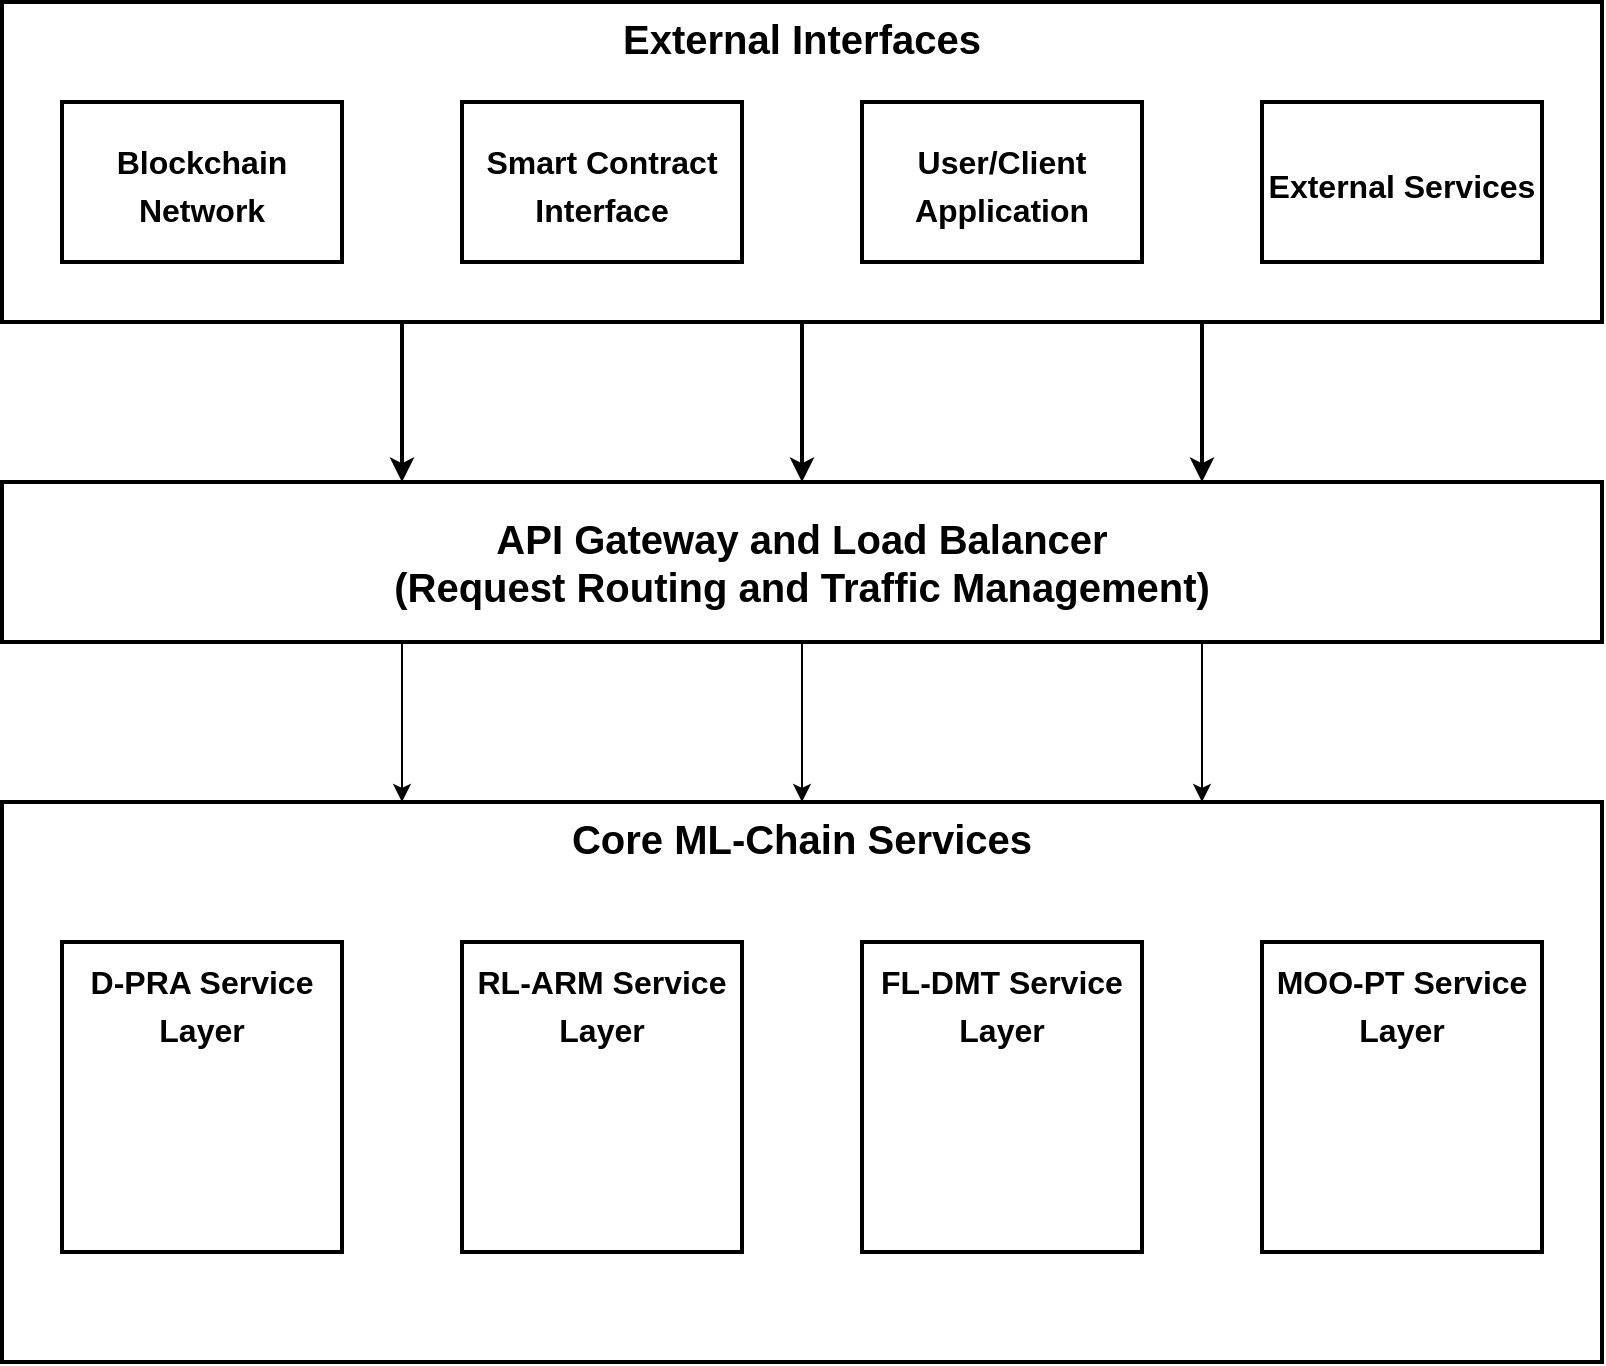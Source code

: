 <mxfile version="26.0.13">
  <diagram name="Page-1" id="UYFjqTbqg0fuEyXa1Zaf">
    <mxGraphModel dx="1179" dy="625" grid="1" gridSize="10" guides="1" tooltips="1" connect="1" arrows="1" fold="1" page="1" pageScale="1" pageWidth="827" pageHeight="1169" math="0" shadow="0">
      <root>
        <mxCell id="0" />
        <mxCell id="1" parent="0" />
        <mxCell id="T6drmKnqL6TJFt0mdkRS-11" style="edgeStyle=orthogonalEdgeStyle;rounded=0;orthogonalLoop=1;jettySize=auto;html=1;exitX=0.5;exitY=1;exitDx=0;exitDy=0;strokeWidth=2;" edge="1" parent="1" source="T6drmKnqL6TJFt0mdkRS-1" target="T6drmKnqL6TJFt0mdkRS-10">
          <mxGeometry relative="1" as="geometry" />
        </mxCell>
        <mxCell id="T6drmKnqL6TJFt0mdkRS-12" style="edgeStyle=orthogonalEdgeStyle;rounded=0;orthogonalLoop=1;jettySize=auto;html=1;exitX=0.75;exitY=1;exitDx=0;exitDy=0;entryX=0.75;entryY=0;entryDx=0;entryDy=0;strokeWidth=2;" edge="1" parent="1" source="T6drmKnqL6TJFt0mdkRS-1" target="T6drmKnqL6TJFt0mdkRS-10">
          <mxGeometry relative="1" as="geometry" />
        </mxCell>
        <mxCell id="T6drmKnqL6TJFt0mdkRS-13" style="edgeStyle=orthogonalEdgeStyle;rounded=0;orthogonalLoop=1;jettySize=auto;html=1;exitX=0.25;exitY=1;exitDx=0;exitDy=0;entryX=0.25;entryY=0;entryDx=0;entryDy=0;strokeWidth=2;" edge="1" parent="1" source="T6drmKnqL6TJFt0mdkRS-1" target="T6drmKnqL6TJFt0mdkRS-10">
          <mxGeometry relative="1" as="geometry" />
        </mxCell>
        <mxCell id="T6drmKnqL6TJFt0mdkRS-1" value="External Interfaces" style="rounded=0;whiteSpace=wrap;html=1;fontSize=20;fontStyle=1;verticalAlign=top;strokeWidth=2;labelBorderColor=none;textShadow=0;glass=0;shadow=0;" vertex="1" parent="1">
          <mxGeometry x="14" y="40" width="800" height="160" as="geometry" />
        </mxCell>
        <mxCell id="T6drmKnqL6TJFt0mdkRS-2" value="&lt;font style=&quot;font-size: 16px;&quot;&gt;Blockchain Network&lt;/font&gt;" style="rounded=0;whiteSpace=wrap;html=1;fontSize=20;fontStyle=1;shadow=0;glass=0;strokeWidth=2;" vertex="1" parent="1">
          <mxGeometry x="44" y="90" width="140" height="80" as="geometry" />
        </mxCell>
        <mxCell id="T6drmKnqL6TJFt0mdkRS-7" value="&lt;font style=&quot;font-size: 16px;&quot;&gt;Smart Contract Interface&lt;/font&gt;" style="rounded=0;whiteSpace=wrap;html=1;fontSize=20;fontStyle=1;shadow=0;glass=0;strokeWidth=2;" vertex="1" parent="1">
          <mxGeometry x="244" y="90" width="140" height="80" as="geometry" />
        </mxCell>
        <mxCell id="T6drmKnqL6TJFt0mdkRS-8" value="&lt;font style=&quot;font-size: 16px;&quot;&gt;User/Client Application&lt;/font&gt;" style="rounded=0;whiteSpace=wrap;html=1;fontSize=20;fontStyle=1;shadow=0;glass=0;strokeWidth=2;" vertex="1" parent="1">
          <mxGeometry x="444" y="90" width="140" height="80" as="geometry" />
        </mxCell>
        <mxCell id="T6drmKnqL6TJFt0mdkRS-9" value="&lt;font style=&quot;font-size: 16px;&quot;&gt;External Services&lt;/font&gt;" style="rounded=0;whiteSpace=wrap;html=1;fontSize=20;fontStyle=1;shadow=0;glass=0;strokeWidth=2;" vertex="1" parent="1">
          <mxGeometry x="644" y="90" width="140" height="80" as="geometry" />
        </mxCell>
        <mxCell id="T6drmKnqL6TJFt0mdkRS-15" style="edgeStyle=orthogonalEdgeStyle;rounded=0;orthogonalLoop=1;jettySize=auto;html=1;exitX=0.25;exitY=1;exitDx=0;exitDy=0;entryX=0.25;entryY=0;entryDx=0;entryDy=0;" edge="1" parent="1" source="T6drmKnqL6TJFt0mdkRS-10" target="T6drmKnqL6TJFt0mdkRS-14">
          <mxGeometry relative="1" as="geometry" />
        </mxCell>
        <mxCell id="T6drmKnqL6TJFt0mdkRS-16" style="edgeStyle=orthogonalEdgeStyle;rounded=0;orthogonalLoop=1;jettySize=auto;html=1;exitX=0.5;exitY=1;exitDx=0;exitDy=0;entryX=0.5;entryY=0;entryDx=0;entryDy=0;" edge="1" parent="1" source="T6drmKnqL6TJFt0mdkRS-10" target="T6drmKnqL6TJFt0mdkRS-14">
          <mxGeometry relative="1" as="geometry" />
        </mxCell>
        <mxCell id="T6drmKnqL6TJFt0mdkRS-17" style="edgeStyle=orthogonalEdgeStyle;rounded=0;orthogonalLoop=1;jettySize=auto;html=1;exitX=0.75;exitY=1;exitDx=0;exitDy=0;entryX=0.75;entryY=0;entryDx=0;entryDy=0;" edge="1" parent="1" source="T6drmKnqL6TJFt0mdkRS-10" target="T6drmKnqL6TJFt0mdkRS-14">
          <mxGeometry relative="1" as="geometry" />
        </mxCell>
        <mxCell id="T6drmKnqL6TJFt0mdkRS-10" value="API Gateway and Load Balancer&lt;br&gt;(Request Routing and Traffic Management)" style="rounded=0;whiteSpace=wrap;html=1;fontSize=20;fontStyle=1;verticalAlign=middle;strokeWidth=2;labelPosition=center;verticalLabelPosition=middle;align=center;labelBackgroundColor=none;labelBorderColor=none;textShadow=0;" vertex="1" parent="1">
          <mxGeometry x="14" y="280" width="800" height="80" as="geometry" />
        </mxCell>
        <mxCell id="T6drmKnqL6TJFt0mdkRS-14" value="Core ML-Chain Services" style="rounded=0;whiteSpace=wrap;html=1;fontSize=20;fontStyle=1;verticalAlign=top;strokeWidth=2;labelPosition=center;verticalLabelPosition=middle;align=center;labelBackgroundColor=none;labelBorderColor=none;textShadow=0;" vertex="1" parent="1">
          <mxGeometry x="14" y="440" width="800" height="280" as="geometry" />
        </mxCell>
        <mxCell id="T6drmKnqL6TJFt0mdkRS-44" value="&lt;font style=&quot;font-size: 16px;&quot;&gt;D-PRA Service Layer&lt;/font&gt;" style="rounded=0;whiteSpace=wrap;html=1;fontSize=20;fontStyle=1;shadow=0;glass=0;strokeWidth=2;verticalAlign=top;" vertex="1" parent="1">
          <mxGeometry x="44" y="510" width="140" height="155" as="geometry" />
        </mxCell>
        <mxCell id="T6drmKnqL6TJFt0mdkRS-45" value="&lt;font style=&quot;font-size: 16px;&quot;&gt;RL-ARM Service Layer&lt;/font&gt;" style="rounded=0;whiteSpace=wrap;html=1;fontSize=20;fontStyle=1;shadow=0;glass=0;strokeWidth=2;verticalAlign=top;" vertex="1" parent="1">
          <mxGeometry x="244" y="510" width="140" height="155" as="geometry" />
        </mxCell>
        <mxCell id="T6drmKnqL6TJFt0mdkRS-46" value="&lt;font style=&quot;font-size: 16px;&quot;&gt;FL-DMT Service Layer&lt;/font&gt;" style="rounded=0;whiteSpace=wrap;html=1;fontSize=20;fontStyle=1;shadow=0;glass=0;strokeWidth=2;verticalAlign=top;" vertex="1" parent="1">
          <mxGeometry x="444" y="510" width="140" height="155" as="geometry" />
        </mxCell>
        <mxCell id="T6drmKnqL6TJFt0mdkRS-47" value="&lt;font style=&quot;font-size: 16px;&quot;&gt;MOO-PT Service Layer&lt;/font&gt;" style="rounded=0;whiteSpace=wrap;html=1;fontSize=20;fontStyle=1;shadow=0;glass=0;strokeWidth=2;verticalAlign=top;" vertex="1" parent="1">
          <mxGeometry x="644" y="510" width="140" height="155" as="geometry" />
        </mxCell>
      </root>
    </mxGraphModel>
  </diagram>
</mxfile>
